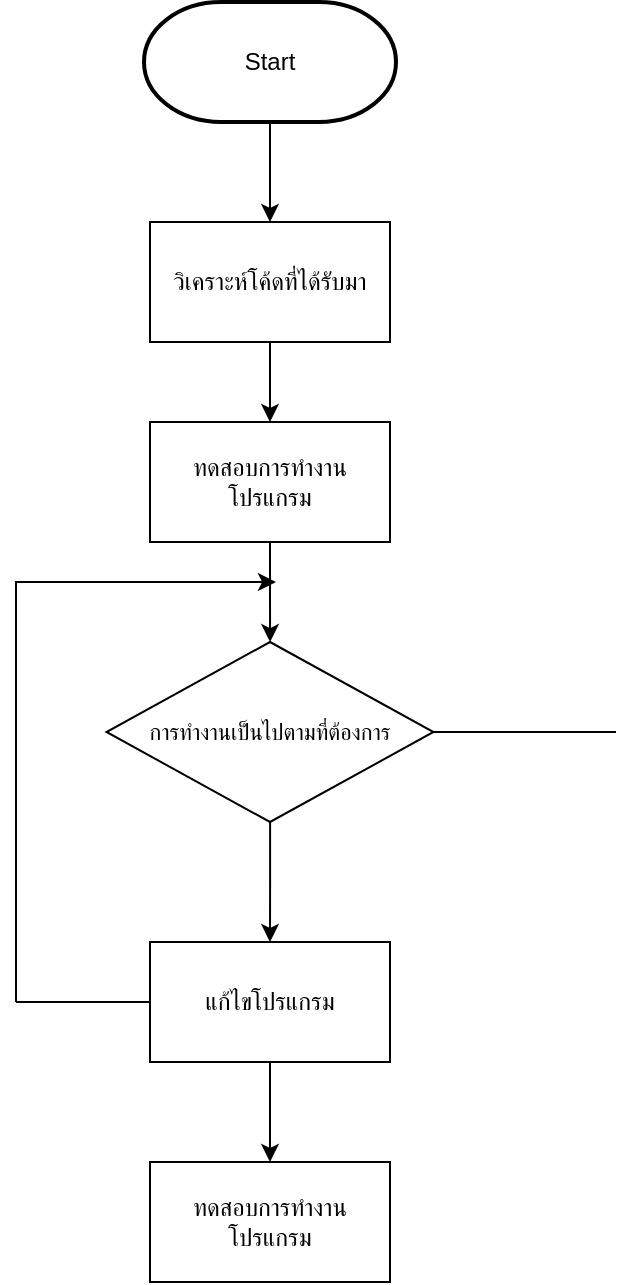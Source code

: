 <mxfile version="24.8.6">
  <diagram name="Page-1" id="DuXZzbCSL1fpq2oBDUcA">
    <mxGraphModel dx="102" dy="58" grid="1" gridSize="10" guides="1" tooltips="1" connect="1" arrows="1" fold="1" page="1" pageScale="1" pageWidth="827" pageHeight="1169" math="0" shadow="0">
      <root>
        <mxCell id="0" />
        <mxCell id="1" parent="0" />
        <mxCell id="lJPXdTyREccG4QOEyWTy-10" value="" style="edgeStyle=orthogonalEdgeStyle;rounded=0;orthogonalLoop=1;jettySize=auto;html=1;fontFamily=Helvetica;fontSize=12;fontColor=default;resizable=1;" edge="1" parent="1" source="lJPXdTyREccG4QOEyWTy-2" target="lJPXdTyREccG4QOEyWTy-9">
          <mxGeometry relative="1" as="geometry" />
        </mxCell>
        <mxCell id="lJPXdTyREccG4QOEyWTy-2" value="วิเคราะห์โค้ดที่ได้รับมา" style="rounded=0;whiteSpace=wrap;html=1;strokeColor=default;align=center;verticalAlign=middle;fontFamily=Helvetica;fontSize=12;fontColor=default;resizable=1;fillColor=#FFFFFF;" vertex="1" parent="1">
          <mxGeometry x="367" y="180" width="120" height="60" as="geometry" />
        </mxCell>
        <mxCell id="lJPXdTyREccG4QOEyWTy-3" value="" style="edgeStyle=orthogonalEdgeStyle;rounded=0;orthogonalLoop=1;jettySize=auto;html=1;fontFamily=Helvetica;fontSize=12;fontColor=default;resizable=1;" edge="1" parent="1" source="lJPXdTyREccG4QOEyWTy-1" target="lJPXdTyREccG4QOEyWTy-2">
          <mxGeometry relative="1" as="geometry" />
        </mxCell>
        <mxCell id="lJPXdTyREccG4QOEyWTy-1" value="Start" style="strokeWidth=2;html=1;shape=mxgraph.flowchart.terminator;whiteSpace=wrap;rounded=0;strokeColor=default;align=center;verticalAlign=middle;fontFamily=Helvetica;fontSize=12;fontColor=default;resizable=1;fillColor=#FFFFFF;" vertex="1" parent="1">
          <mxGeometry x="364" y="70" width="126" height="60" as="geometry" />
        </mxCell>
        <mxCell id="lJPXdTyREccG4QOEyWTy-17" value="" style="edgeStyle=orthogonalEdgeStyle;rounded=0;orthogonalLoop=1;jettySize=auto;html=1;fontFamily=Helvetica;fontSize=12;fontColor=default;resizable=1;" edge="1" parent="1" source="lJPXdTyREccG4QOEyWTy-6" target="lJPXdTyREccG4QOEyWTy-12">
          <mxGeometry relative="1" as="geometry" />
        </mxCell>
        <mxCell id="lJPXdTyREccG4QOEyWTy-6" value="&lt;font style=&quot;font-size: 11px;&quot;&gt;การทำงานเป็นไปตามที่ต้องการ&lt;/font&gt;" style="shape=rhombus;perimeter=rhombusPerimeter;whiteSpace=wrap;html=1;align=center;rounded=0;strokeColor=default;verticalAlign=middle;fontFamily=Helvetica;fontSize=12;fontColor=default;resizable=1;fillColor=#FFFFFF;" vertex="1" parent="1">
          <mxGeometry x="345.25" y="390" width="163.5" height="90" as="geometry" />
        </mxCell>
        <mxCell id="lJPXdTyREccG4QOEyWTy-11" value="" style="edgeStyle=orthogonalEdgeStyle;rounded=0;orthogonalLoop=1;jettySize=auto;html=1;fontFamily=Helvetica;fontSize=12;fontColor=default;resizable=1;" edge="1" parent="1" source="lJPXdTyREccG4QOEyWTy-9" target="lJPXdTyREccG4QOEyWTy-6">
          <mxGeometry relative="1" as="geometry" />
        </mxCell>
        <mxCell id="lJPXdTyREccG4QOEyWTy-9" value="ทดสอบการทำงานโปรแกรม" style="rounded=0;whiteSpace=wrap;html=1;strokeColor=default;align=center;verticalAlign=middle;fontFamily=Helvetica;fontSize=12;fontColor=default;resizable=1;fillColor=#FFFFFF;" vertex="1" parent="1">
          <mxGeometry x="367" y="280" width="120" height="60" as="geometry" />
        </mxCell>
        <mxCell id="lJPXdTyREccG4QOEyWTy-20" value="" style="edgeStyle=orthogonalEdgeStyle;rounded=0;orthogonalLoop=1;jettySize=auto;html=1;fontFamily=Helvetica;fontSize=12;fontColor=default;resizable=1;" edge="1" parent="1" source="lJPXdTyREccG4QOEyWTy-12" target="lJPXdTyREccG4QOEyWTy-19">
          <mxGeometry relative="1" as="geometry" />
        </mxCell>
        <mxCell id="lJPXdTyREccG4QOEyWTy-12" value="แก้ไขโปรแกรม" style="rounded=0;whiteSpace=wrap;html=1;strokeColor=default;align=center;verticalAlign=middle;fontFamily=Helvetica;fontSize=12;fontColor=default;resizable=1;fillColor=#FFFFFF;movable=1;rotatable=1;deletable=1;editable=1;locked=0;connectable=1;" vertex="1" parent="1">
          <mxGeometry x="367" y="540" width="120" height="60" as="geometry" />
        </mxCell>
        <mxCell id="lJPXdTyREccG4QOEyWTy-14" value="" style="endArrow=classic;html=1;rounded=0;fontFamily=Helvetica;fontSize=12;fontColor=default;resizable=1;" edge="1" parent="1">
          <mxGeometry width="50" height="50" relative="1" as="geometry">
            <mxPoint x="300" y="570" as="sourcePoint" />
            <mxPoint x="430" y="360" as="targetPoint" />
            <Array as="points">
              <mxPoint x="300" y="520" />
              <mxPoint x="300" y="360" />
            </Array>
          </mxGeometry>
        </mxCell>
        <mxCell id="lJPXdTyREccG4QOEyWTy-15" value="" style="endArrow=none;html=1;rounded=0;fontFamily=Helvetica;fontSize=12;fontColor=default;resizable=1;entryX=0;entryY=0.5;entryDx=0;entryDy=0;" edge="1" parent="1" target="lJPXdTyREccG4QOEyWTy-12">
          <mxGeometry width="50" height="50" relative="1" as="geometry">
            <mxPoint x="300" y="570" as="sourcePoint" />
            <mxPoint x="370" y="500" as="targetPoint" />
            <Array as="points">
              <mxPoint x="330" y="570" />
            </Array>
          </mxGeometry>
        </mxCell>
        <mxCell id="lJPXdTyREccG4QOEyWTy-19" value="ทดสอบการทำงานโปรแกรม" style="rounded=0;whiteSpace=wrap;html=1;strokeColor=default;align=center;verticalAlign=middle;fontFamily=Helvetica;fontSize=12;fontColor=default;resizable=1;fillColor=#FFFFFF;" vertex="1" parent="1">
          <mxGeometry x="367" y="650" width="120" height="60" as="geometry" />
        </mxCell>
        <mxCell id="lJPXdTyREccG4QOEyWTy-22" value="" style="endArrow=none;html=1;rounded=0;fontFamily=Helvetica;fontSize=12;fontColor=default;resizable=1;exitX=1;exitY=0.5;exitDx=0;exitDy=0;" edge="1" parent="1" source="lJPXdTyREccG4QOEyWTy-6">
          <mxGeometry width="50" height="50" relative="1" as="geometry">
            <mxPoint x="530" y="440" as="sourcePoint" />
            <mxPoint x="600" y="435" as="targetPoint" />
          </mxGeometry>
        </mxCell>
      </root>
    </mxGraphModel>
  </diagram>
</mxfile>
